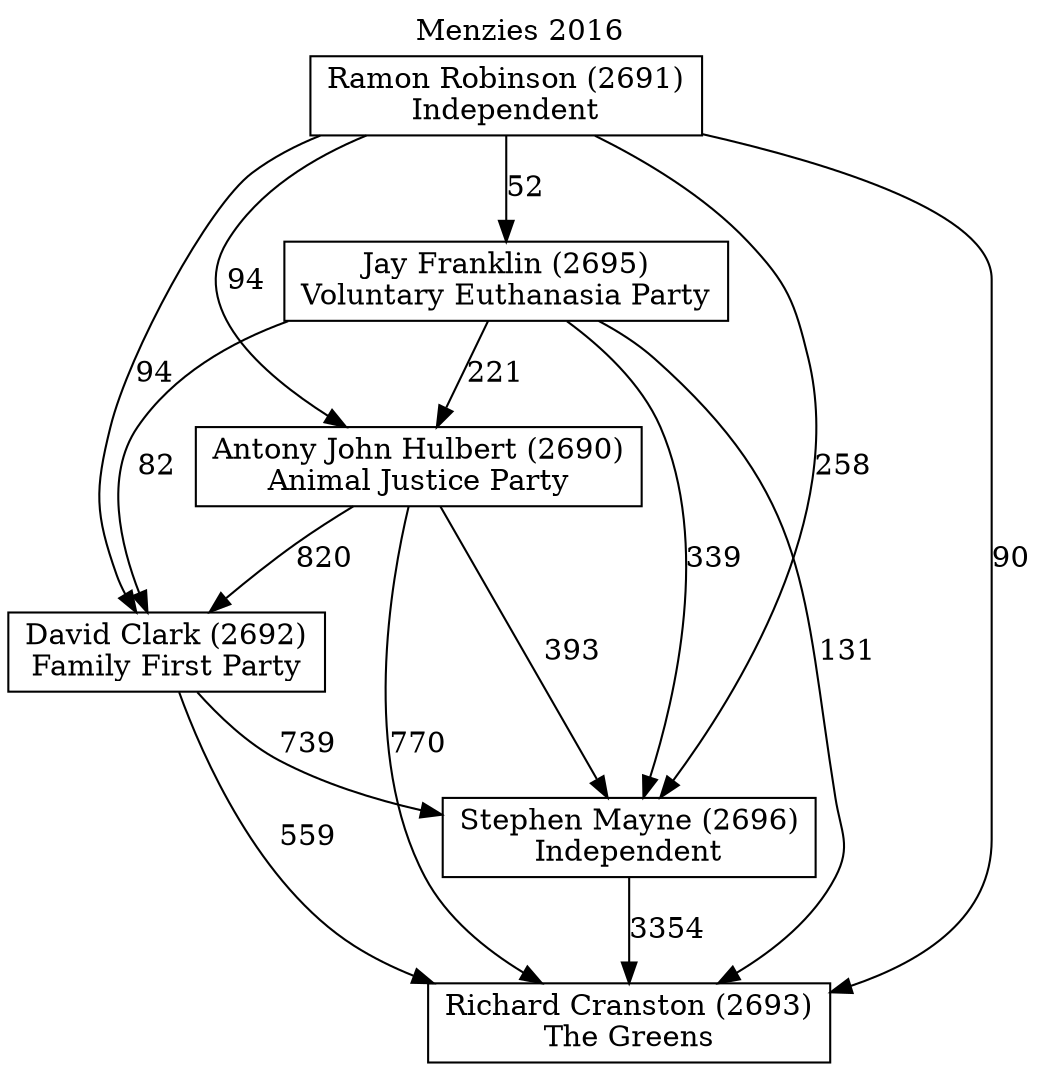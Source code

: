 // House preference flow
digraph "Richard Cranston (2693)_Menzies_2016" {
	graph [label="Menzies 2016" labelloc=t mclimit=10]
	node [shape=box]
	"Antony John Hulbert (2690)" [label="Antony John Hulbert (2690)
Animal Justice Party"]
	"David Clark (2692)" [label="David Clark (2692)
Family First Party"]
	"Richard Cranston (2693)" [label="Richard Cranston (2693)
The Greens"]
	"Jay Franklin (2695)" [label="Jay Franklin (2695)
Voluntary Euthanasia Party"]
	"Ramon Robinson (2691)" [label="Ramon Robinson (2691)
Independent"]
	"Stephen Mayne (2696)" [label="Stephen Mayne (2696)
Independent"]
	"Jay Franklin (2695)" -> "David Clark (2692)" [label=82]
	"Antony John Hulbert (2690)" -> "David Clark (2692)" [label=820]
	"Ramon Robinson (2691)" -> "David Clark (2692)" [label=94]
	"Antony John Hulbert (2690)" -> "Stephen Mayne (2696)" [label=393]
	"Jay Franklin (2695)" -> "Stephen Mayne (2696)" [label=339]
	"Jay Franklin (2695)" -> "Antony John Hulbert (2690)" [label=221]
	"Ramon Robinson (2691)" -> "Stephen Mayne (2696)" [label=258]
	"Ramon Robinson (2691)" -> "Antony John Hulbert (2690)" [label=94]
	"David Clark (2692)" -> "Stephen Mayne (2696)" [label=739]
	"Antony John Hulbert (2690)" -> "Richard Cranston (2693)" [label=770]
	"David Clark (2692)" -> "Richard Cranston (2693)" [label=559]
	"Ramon Robinson (2691)" -> "Jay Franklin (2695)" [label=52]
	"Stephen Mayne (2696)" -> "Richard Cranston (2693)" [label=3354]
	"Ramon Robinson (2691)" -> "Richard Cranston (2693)" [label=90]
	"Jay Franklin (2695)" -> "Richard Cranston (2693)" [label=131]
}
